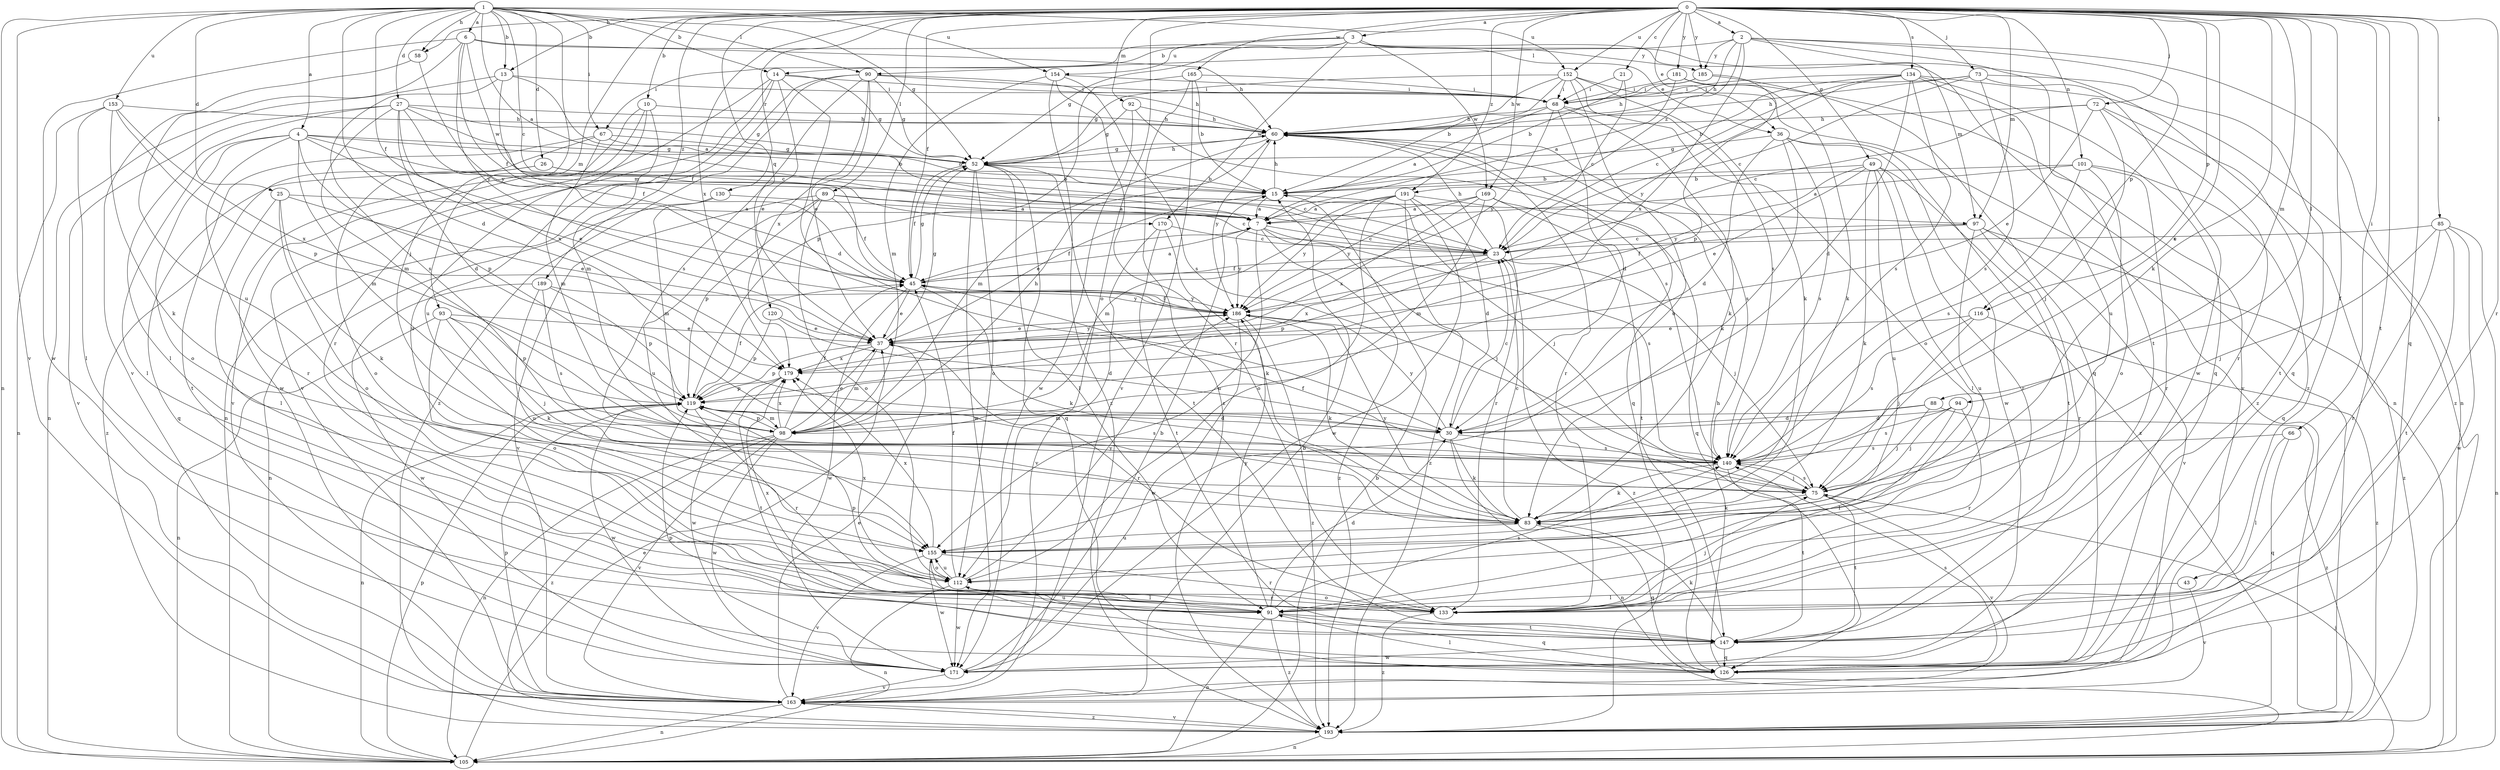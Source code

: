 strict digraph  {
0;
1;
2;
3;
4;
6;
7;
10;
13;
14;
15;
21;
23;
25;
26;
27;
30;
36;
37;
43;
45;
49;
52;
58;
60;
66;
67;
68;
72;
73;
75;
83;
85;
88;
89;
90;
91;
92;
93;
94;
97;
98;
101;
105;
112;
116;
119;
120;
126;
130;
133;
134;
140;
147;
152;
153;
154;
155;
163;
165;
169;
170;
171;
179;
181;
185;
186;
189;
191;
193;
0 -> 2  [label=a];
0 -> 3  [label=a];
0 -> 10  [label=b];
0 -> 13  [label=b];
0 -> 21  [label=c];
0 -> 36  [label=e];
0 -> 43  [label=f];
0 -> 45  [label=f];
0 -> 49  [label=g];
0 -> 58  [label=h];
0 -> 66  [label=i];
0 -> 72  [label=j];
0 -> 73  [label=j];
0 -> 83  [label=k];
0 -> 85  [label=l];
0 -> 88  [label=l];
0 -> 89  [label=l];
0 -> 92  [label=m];
0 -> 93  [label=m];
0 -> 94  [label=m];
0 -> 97  [label=m];
0 -> 101  [label=n];
0 -> 112  [label=o];
0 -> 116  [label=p];
0 -> 120  [label=q];
0 -> 126  [label=q];
0 -> 130  [label=r];
0 -> 133  [label=r];
0 -> 134  [label=s];
0 -> 140  [label=s];
0 -> 147  [label=t];
0 -> 152  [label=u];
0 -> 165  [label=w];
0 -> 169  [label=w];
0 -> 179  [label=x];
0 -> 181  [label=y];
0 -> 185  [label=y];
0 -> 189  [label=z];
0 -> 191  [label=z];
1 -> 4  [label=a];
1 -> 6  [label=a];
1 -> 7  [label=a];
1 -> 13  [label=b];
1 -> 14  [label=b];
1 -> 23  [label=c];
1 -> 25  [label=d];
1 -> 26  [label=d];
1 -> 27  [label=d];
1 -> 30  [label=d];
1 -> 45  [label=f];
1 -> 52  [label=g];
1 -> 58  [label=h];
1 -> 67  [label=i];
1 -> 75  [label=j];
1 -> 90  [label=l];
1 -> 105  [label=n];
1 -> 152  [label=u];
1 -> 153  [label=u];
1 -> 154  [label=u];
1 -> 163  [label=v];
2 -> 60  [label=h];
2 -> 90  [label=l];
2 -> 97  [label=m];
2 -> 105  [label=n];
2 -> 116  [label=p];
2 -> 147  [label=t];
2 -> 179  [label=x];
2 -> 185  [label=y];
2 -> 191  [label=z];
3 -> 14  [label=b];
3 -> 36  [label=e];
3 -> 52  [label=g];
3 -> 67  [label=i];
3 -> 105  [label=n];
3 -> 154  [label=u];
3 -> 169  [label=w];
3 -> 170  [label=w];
3 -> 193  [label=z];
4 -> 15  [label=b];
4 -> 37  [label=e];
4 -> 52  [label=g];
4 -> 91  [label=l];
4 -> 97  [label=m];
4 -> 98  [label=m];
4 -> 112  [label=o];
4 -> 119  [label=p];
4 -> 133  [label=r];
6 -> 45  [label=f];
6 -> 60  [label=h];
6 -> 155  [label=u];
6 -> 170  [label=w];
6 -> 171  [label=w];
6 -> 185  [label=y];
6 -> 186  [label=y];
7 -> 23  [label=c];
7 -> 45  [label=f];
7 -> 75  [label=j];
7 -> 140  [label=s];
7 -> 155  [label=u];
7 -> 186  [label=y];
7 -> 193  [label=z];
10 -> 60  [label=h];
10 -> 98  [label=m];
10 -> 155  [label=u];
10 -> 163  [label=v];
10 -> 171  [label=w];
13 -> 7  [label=a];
13 -> 45  [label=f];
13 -> 68  [label=i];
13 -> 105  [label=n];
13 -> 140  [label=s];
14 -> 30  [label=d];
14 -> 37  [label=e];
14 -> 52  [label=g];
14 -> 68  [label=i];
14 -> 133  [label=r];
14 -> 155  [label=u];
14 -> 163  [label=v];
15 -> 7  [label=a];
15 -> 37  [label=e];
15 -> 60  [label=h];
15 -> 75  [label=j];
21 -> 15  [label=b];
21 -> 23  [label=c];
21 -> 68  [label=i];
23 -> 45  [label=f];
23 -> 60  [label=h];
23 -> 75  [label=j];
23 -> 119  [label=p];
23 -> 179  [label=x];
23 -> 193  [label=z];
25 -> 7  [label=a];
25 -> 37  [label=e];
25 -> 83  [label=k];
25 -> 91  [label=l];
25 -> 112  [label=o];
26 -> 15  [label=b];
26 -> 23  [label=c];
26 -> 112  [label=o];
26 -> 126  [label=q];
27 -> 23  [label=c];
27 -> 30  [label=d];
27 -> 45  [label=f];
27 -> 52  [label=g];
27 -> 60  [label=h];
27 -> 91  [label=l];
27 -> 98  [label=m];
27 -> 163  [label=v];
27 -> 179  [label=x];
30 -> 23  [label=c];
30 -> 83  [label=k];
30 -> 105  [label=n];
30 -> 140  [label=s];
30 -> 186  [label=y];
36 -> 30  [label=d];
36 -> 52  [label=g];
36 -> 83  [label=k];
36 -> 140  [label=s];
36 -> 171  [label=w];
36 -> 193  [label=z];
37 -> 52  [label=g];
37 -> 98  [label=m];
37 -> 119  [label=p];
37 -> 133  [label=r];
37 -> 179  [label=x];
37 -> 186  [label=y];
43 -> 91  [label=l];
43 -> 163  [label=v];
45 -> 7  [label=a];
45 -> 37  [label=e];
45 -> 52  [label=g];
45 -> 83  [label=k];
45 -> 171  [label=w];
45 -> 186  [label=y];
49 -> 15  [label=b];
49 -> 37  [label=e];
49 -> 83  [label=k];
49 -> 91  [label=l];
49 -> 133  [label=r];
49 -> 147  [label=t];
49 -> 155  [label=u];
49 -> 186  [label=y];
52 -> 15  [label=b];
52 -> 45  [label=f];
52 -> 60  [label=h];
52 -> 91  [label=l];
52 -> 112  [label=o];
52 -> 126  [label=q];
52 -> 147  [label=t];
52 -> 171  [label=w];
58 -> 163  [label=v];
58 -> 186  [label=y];
60 -> 52  [label=g];
60 -> 98  [label=m];
60 -> 126  [label=q];
60 -> 133  [label=r];
60 -> 140  [label=s];
60 -> 186  [label=y];
66 -> 91  [label=l];
66 -> 126  [label=q];
66 -> 140  [label=s];
67 -> 15  [label=b];
67 -> 52  [label=g];
67 -> 98  [label=m];
67 -> 147  [label=t];
67 -> 193  [label=z];
68 -> 7  [label=a];
68 -> 30  [label=d];
68 -> 60  [label=h];
68 -> 83  [label=k];
68 -> 112  [label=o];
68 -> 186  [label=y];
72 -> 23  [label=c];
72 -> 37  [label=e];
72 -> 60  [label=h];
72 -> 75  [label=j];
72 -> 133  [label=r];
72 -> 147  [label=t];
73 -> 23  [label=c];
73 -> 60  [label=h];
73 -> 68  [label=i];
73 -> 126  [label=q];
73 -> 140  [label=s];
73 -> 171  [label=w];
75 -> 45  [label=f];
75 -> 83  [label=k];
75 -> 140  [label=s];
75 -> 147  [label=t];
75 -> 163  [label=v];
83 -> 23  [label=c];
83 -> 126  [label=q];
83 -> 155  [label=u];
83 -> 186  [label=y];
85 -> 23  [label=c];
85 -> 75  [label=j];
85 -> 105  [label=n];
85 -> 133  [label=r];
85 -> 147  [label=t];
85 -> 171  [label=w];
88 -> 30  [label=d];
88 -> 75  [label=j];
88 -> 98  [label=m];
88 -> 193  [label=z];
89 -> 7  [label=a];
89 -> 23  [label=c];
89 -> 45  [label=f];
89 -> 112  [label=o];
89 -> 119  [label=p];
89 -> 155  [label=u];
89 -> 163  [label=v];
90 -> 37  [label=e];
90 -> 52  [label=g];
90 -> 60  [label=h];
90 -> 68  [label=i];
90 -> 105  [label=n];
90 -> 140  [label=s];
90 -> 179  [label=x];
90 -> 193  [label=z];
91 -> 30  [label=d];
91 -> 105  [label=n];
91 -> 126  [label=q];
91 -> 140  [label=s];
91 -> 147  [label=t];
91 -> 179  [label=x];
91 -> 186  [label=y];
91 -> 193  [label=z];
92 -> 52  [label=g];
92 -> 60  [label=h];
92 -> 140  [label=s];
92 -> 171  [label=w];
93 -> 37  [label=e];
93 -> 75  [label=j];
93 -> 83  [label=k];
93 -> 105  [label=n];
93 -> 112  [label=o];
93 -> 119  [label=p];
94 -> 30  [label=d];
94 -> 75  [label=j];
94 -> 91  [label=l];
94 -> 133  [label=r];
94 -> 140  [label=s];
97 -> 23  [label=c];
97 -> 45  [label=f];
97 -> 133  [label=r];
97 -> 155  [label=u];
97 -> 163  [label=v];
97 -> 193  [label=z];
98 -> 37  [label=e];
98 -> 45  [label=f];
98 -> 60  [label=h];
98 -> 105  [label=n];
98 -> 119  [label=p];
98 -> 163  [label=v];
98 -> 171  [label=w];
98 -> 179  [label=x];
98 -> 193  [label=z];
101 -> 7  [label=a];
101 -> 15  [label=b];
101 -> 112  [label=o];
101 -> 126  [label=q];
101 -> 133  [label=r];
101 -> 140  [label=s];
105 -> 15  [label=b];
105 -> 37  [label=e];
105 -> 75  [label=j];
105 -> 119  [label=p];
112 -> 45  [label=f];
112 -> 91  [label=l];
112 -> 105  [label=n];
112 -> 133  [label=r];
112 -> 155  [label=u];
112 -> 171  [label=w];
112 -> 179  [label=x];
112 -> 186  [label=y];
116 -> 37  [label=e];
116 -> 75  [label=j];
116 -> 140  [label=s];
116 -> 193  [label=z];
119 -> 30  [label=d];
119 -> 45  [label=f];
119 -> 98  [label=m];
119 -> 105  [label=n];
119 -> 133  [label=r];
119 -> 140  [label=s];
119 -> 171  [label=w];
120 -> 30  [label=d];
120 -> 37  [label=e];
120 -> 119  [label=p];
126 -> 60  [label=h];
126 -> 91  [label=l];
126 -> 119  [label=p];
126 -> 140  [label=s];
130 -> 7  [label=a];
130 -> 98  [label=m];
130 -> 105  [label=n];
133 -> 75  [label=j];
133 -> 112  [label=o];
133 -> 119  [label=p];
133 -> 193  [label=z];
134 -> 15  [label=b];
134 -> 23  [label=c];
134 -> 30  [label=d];
134 -> 68  [label=i];
134 -> 126  [label=q];
134 -> 140  [label=s];
134 -> 155  [label=u];
134 -> 186  [label=y];
134 -> 193  [label=z];
140 -> 75  [label=j];
140 -> 83  [label=k];
140 -> 147  [label=t];
147 -> 83  [label=k];
147 -> 126  [label=q];
147 -> 155  [label=u];
147 -> 171  [label=w];
152 -> 15  [label=b];
152 -> 52  [label=g];
152 -> 60  [label=h];
152 -> 68  [label=i];
152 -> 83  [label=k];
152 -> 140  [label=s];
152 -> 155  [label=u];
152 -> 193  [label=z];
153 -> 60  [label=h];
153 -> 83  [label=k];
153 -> 91  [label=l];
153 -> 105  [label=n];
153 -> 119  [label=p];
153 -> 179  [label=x];
154 -> 68  [label=i];
154 -> 98  [label=m];
154 -> 133  [label=r];
154 -> 140  [label=s];
154 -> 193  [label=z];
155 -> 112  [label=o];
155 -> 133  [label=r];
155 -> 163  [label=v];
155 -> 171  [label=w];
155 -> 179  [label=x];
163 -> 15  [label=b];
163 -> 37  [label=e];
163 -> 105  [label=n];
163 -> 119  [label=p];
163 -> 193  [label=z];
165 -> 15  [label=b];
165 -> 68  [label=i];
165 -> 119  [label=p];
165 -> 163  [label=v];
165 -> 193  [label=z];
169 -> 7  [label=a];
169 -> 98  [label=m];
169 -> 126  [label=q];
169 -> 147  [label=t];
169 -> 179  [label=x];
169 -> 186  [label=y];
170 -> 23  [label=c];
170 -> 83  [label=k];
170 -> 147  [label=t];
170 -> 163  [label=v];
171 -> 15  [label=b];
171 -> 163  [label=v];
179 -> 119  [label=p];
179 -> 147  [label=t];
179 -> 171  [label=w];
181 -> 7  [label=a];
181 -> 68  [label=i];
181 -> 83  [label=k];
181 -> 163  [label=v];
185 -> 60  [label=h];
185 -> 68  [label=i];
185 -> 119  [label=p];
185 -> 126  [label=q];
186 -> 37  [label=e];
186 -> 45  [label=f];
186 -> 83  [label=k];
186 -> 171  [label=w];
186 -> 193  [label=z];
189 -> 119  [label=p];
189 -> 140  [label=s];
189 -> 155  [label=u];
189 -> 171  [label=w];
189 -> 186  [label=y];
191 -> 7  [label=a];
191 -> 30  [label=d];
191 -> 98  [label=m];
191 -> 112  [label=o];
191 -> 133  [label=r];
191 -> 171  [label=w];
191 -> 186  [label=y];
191 -> 193  [label=z];
193 -> 105  [label=n];
193 -> 163  [label=v];
}
